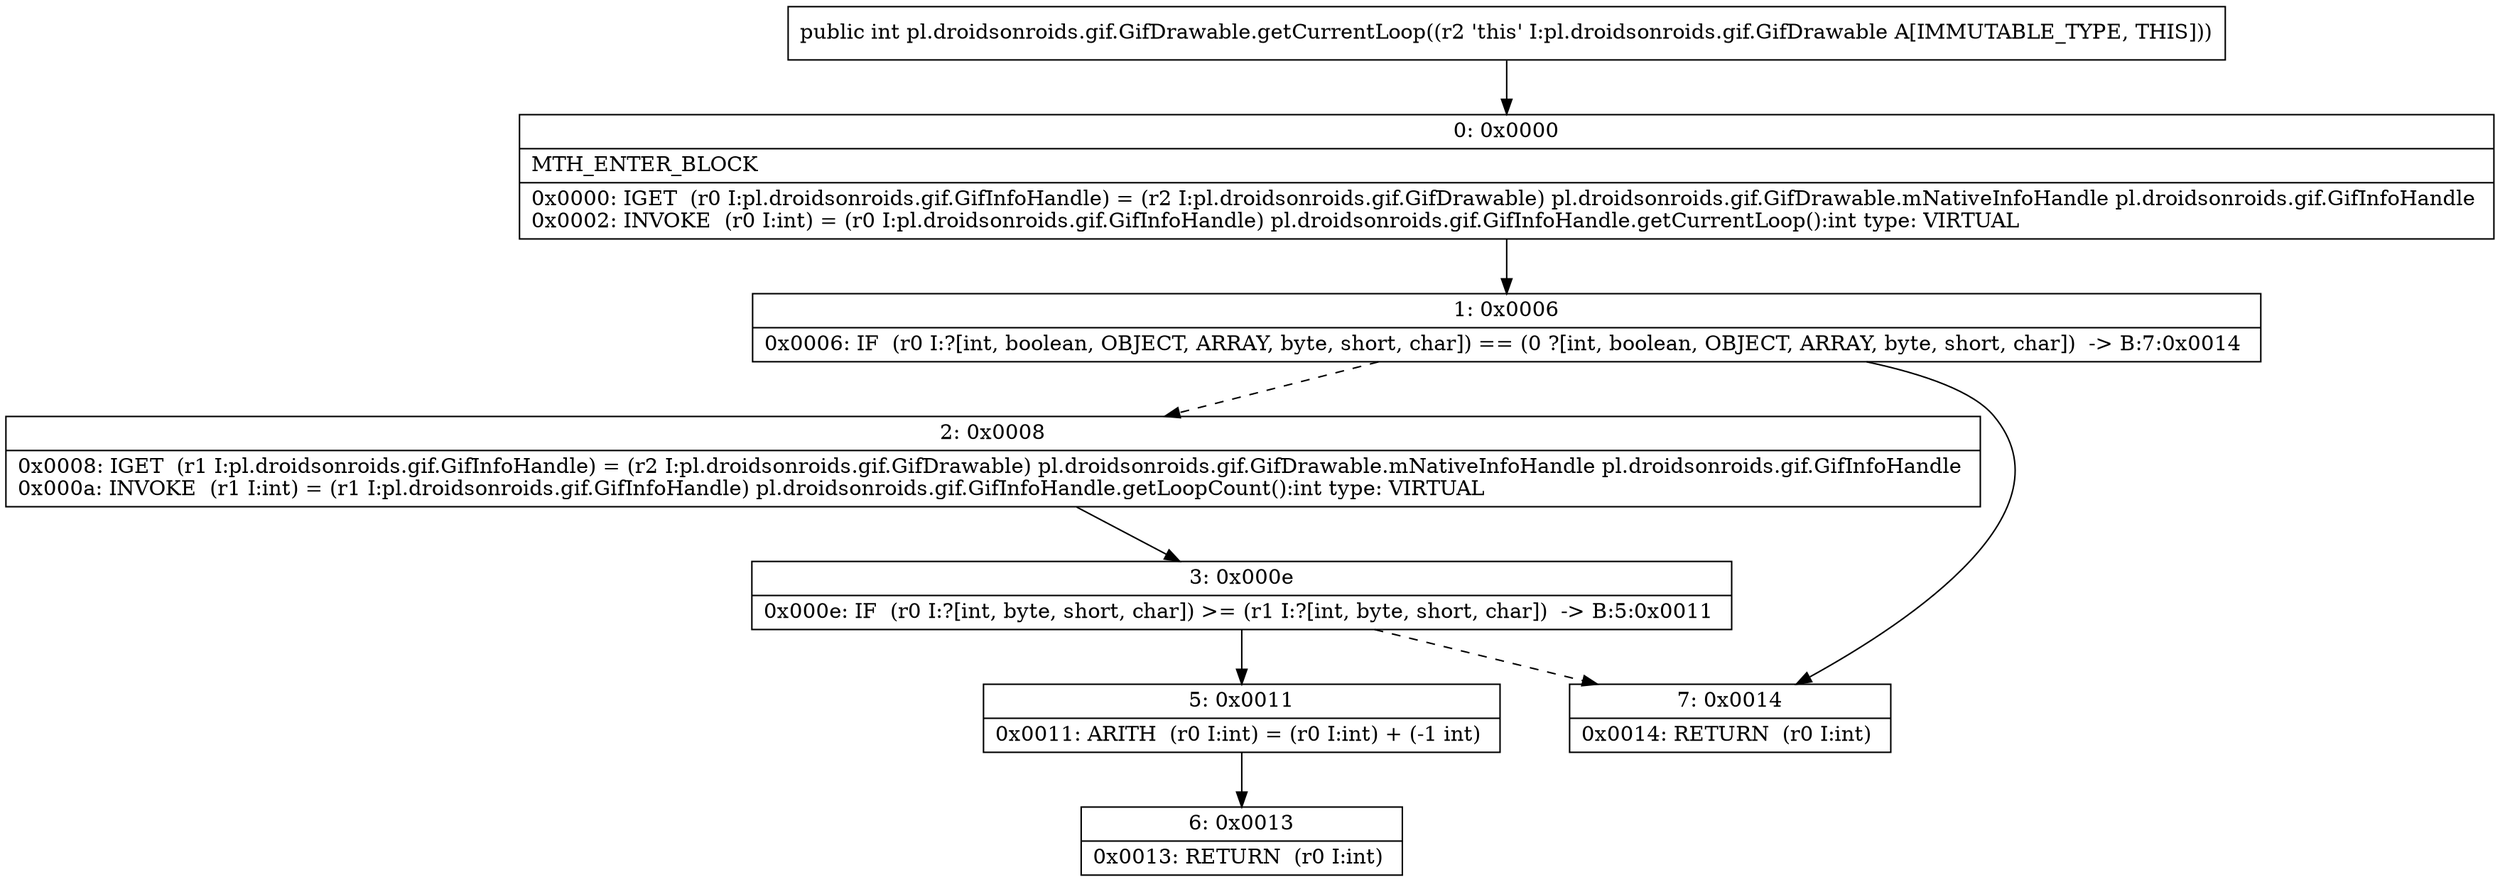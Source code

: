 digraph "CFG forpl.droidsonroids.gif.GifDrawable.getCurrentLoop()I" {
Node_0 [shape=record,label="{0\:\ 0x0000|MTH_ENTER_BLOCK\l|0x0000: IGET  (r0 I:pl.droidsonroids.gif.GifInfoHandle) = (r2 I:pl.droidsonroids.gif.GifDrawable) pl.droidsonroids.gif.GifDrawable.mNativeInfoHandle pl.droidsonroids.gif.GifInfoHandle \l0x0002: INVOKE  (r0 I:int) = (r0 I:pl.droidsonroids.gif.GifInfoHandle) pl.droidsonroids.gif.GifInfoHandle.getCurrentLoop():int type: VIRTUAL \l}"];
Node_1 [shape=record,label="{1\:\ 0x0006|0x0006: IF  (r0 I:?[int, boolean, OBJECT, ARRAY, byte, short, char]) == (0 ?[int, boolean, OBJECT, ARRAY, byte, short, char])  \-\> B:7:0x0014 \l}"];
Node_2 [shape=record,label="{2\:\ 0x0008|0x0008: IGET  (r1 I:pl.droidsonroids.gif.GifInfoHandle) = (r2 I:pl.droidsonroids.gif.GifDrawable) pl.droidsonroids.gif.GifDrawable.mNativeInfoHandle pl.droidsonroids.gif.GifInfoHandle \l0x000a: INVOKE  (r1 I:int) = (r1 I:pl.droidsonroids.gif.GifInfoHandle) pl.droidsonroids.gif.GifInfoHandle.getLoopCount():int type: VIRTUAL \l}"];
Node_3 [shape=record,label="{3\:\ 0x000e|0x000e: IF  (r0 I:?[int, byte, short, char]) \>= (r1 I:?[int, byte, short, char])  \-\> B:5:0x0011 \l}"];
Node_5 [shape=record,label="{5\:\ 0x0011|0x0011: ARITH  (r0 I:int) = (r0 I:int) + (\-1 int) \l}"];
Node_6 [shape=record,label="{6\:\ 0x0013|0x0013: RETURN  (r0 I:int) \l}"];
Node_7 [shape=record,label="{7\:\ 0x0014|0x0014: RETURN  (r0 I:int) \l}"];
MethodNode[shape=record,label="{public int pl.droidsonroids.gif.GifDrawable.getCurrentLoop((r2 'this' I:pl.droidsonroids.gif.GifDrawable A[IMMUTABLE_TYPE, THIS])) }"];
MethodNode -> Node_0;
Node_0 -> Node_1;
Node_1 -> Node_2[style=dashed];
Node_1 -> Node_7;
Node_2 -> Node_3;
Node_3 -> Node_5;
Node_3 -> Node_7[style=dashed];
Node_5 -> Node_6;
}

